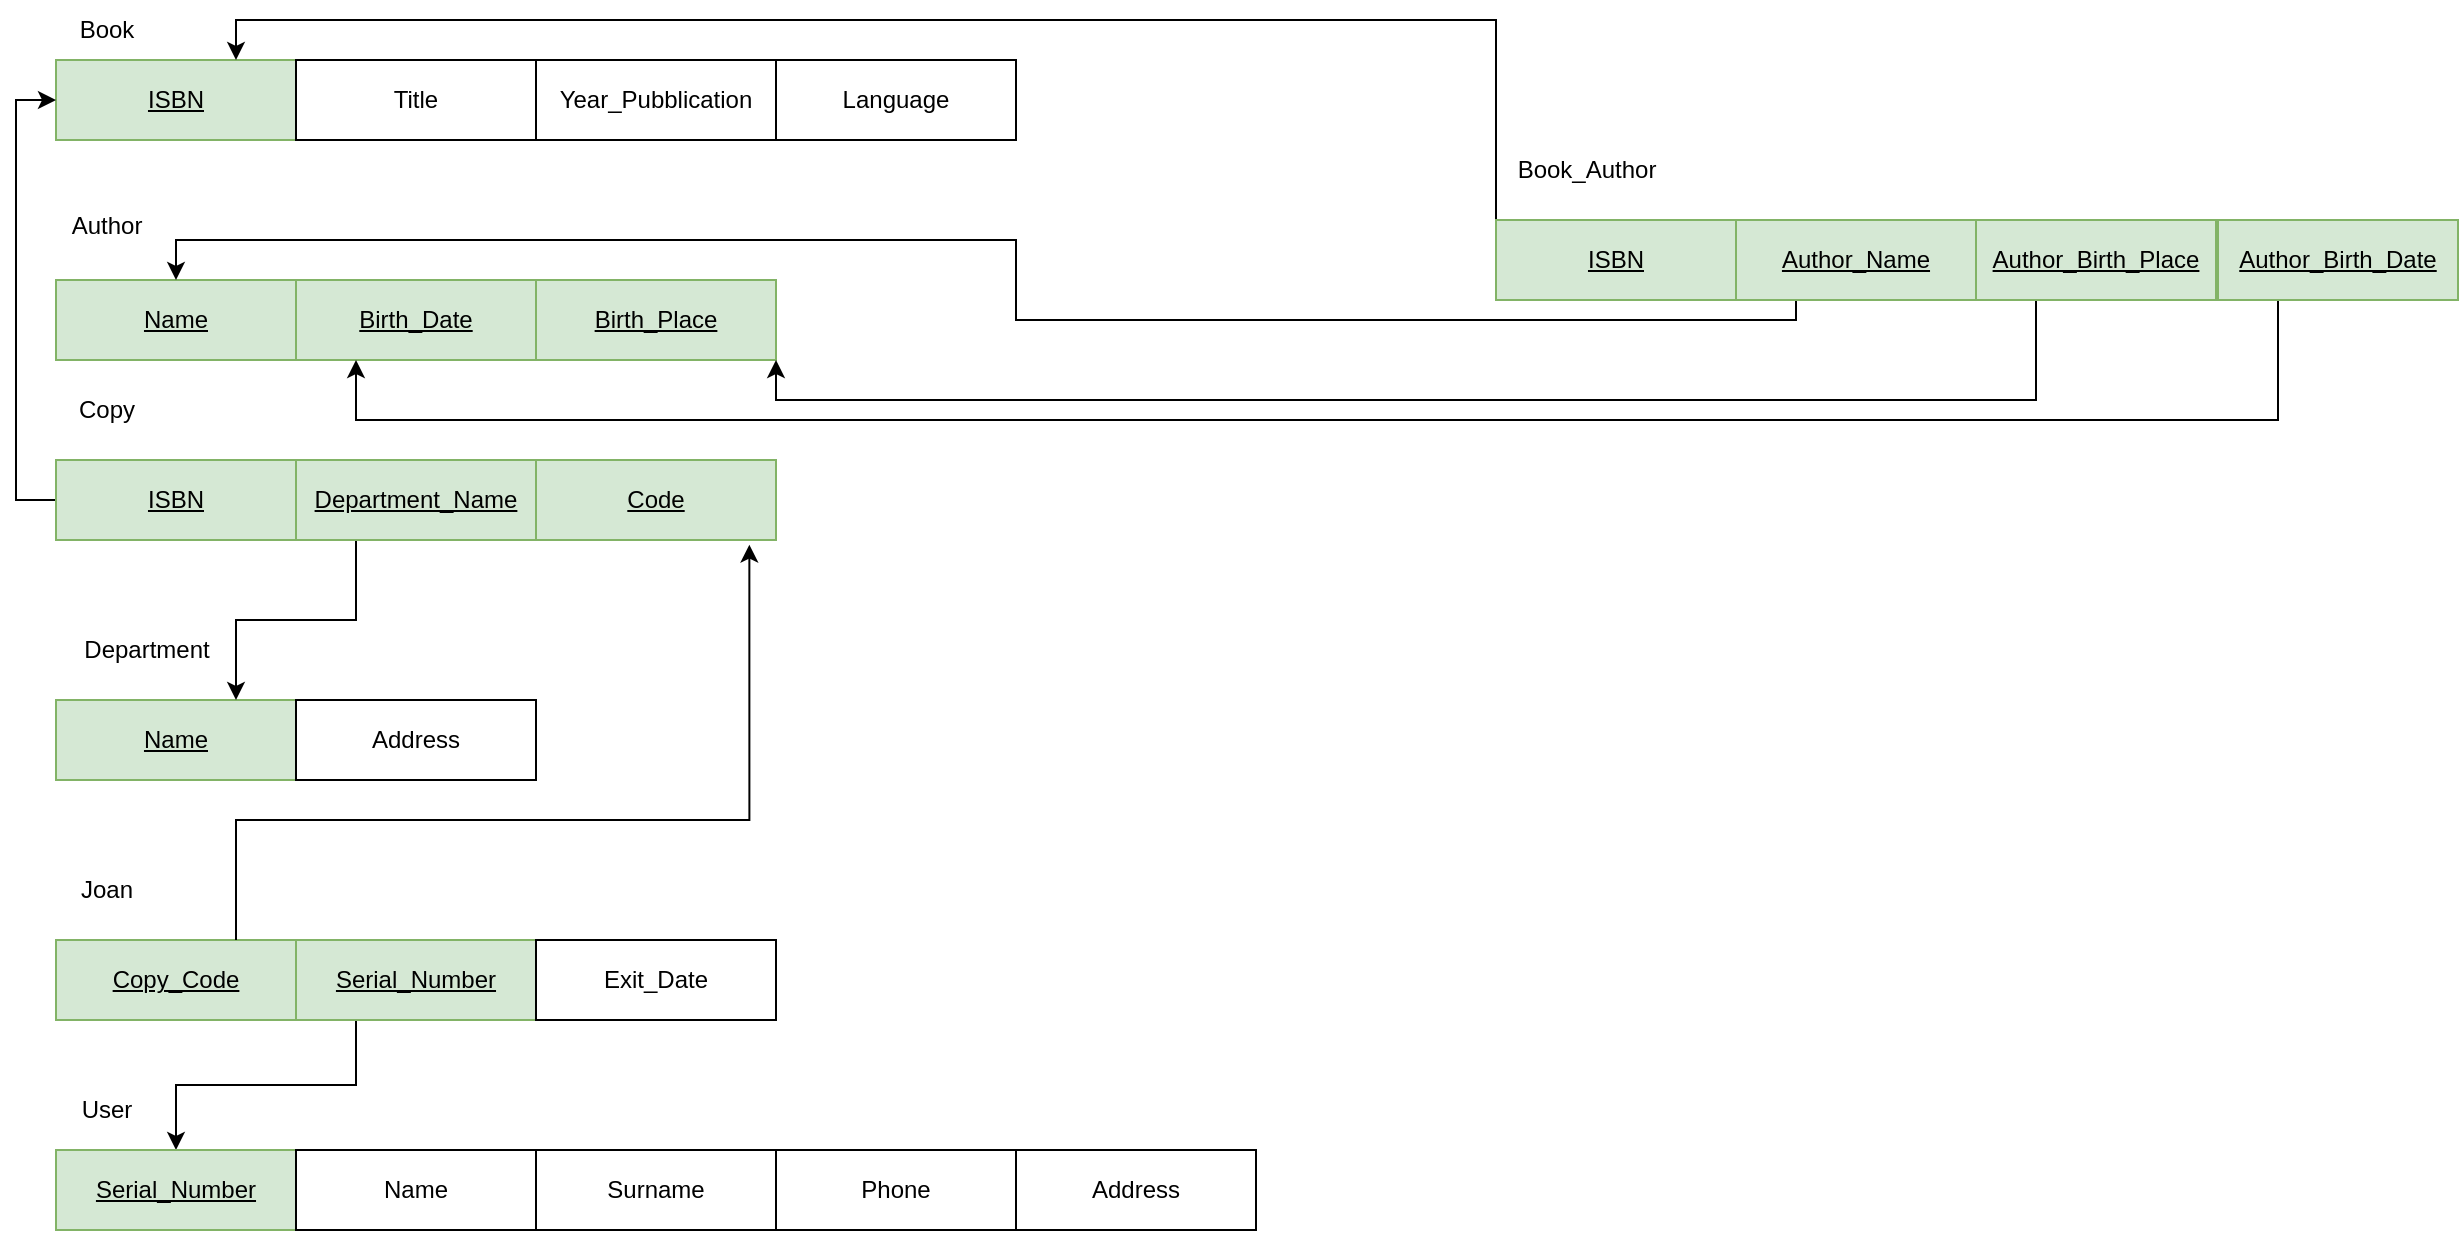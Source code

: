 <mxfile version="27.0.8">
  <diagram name="Pagina-1" id="HRyhuNbeyuIQyllLS6fY">
    <mxGraphModel grid="1" page="1" gridSize="10" guides="1" tooltips="1" connect="1" arrows="1" fold="1" pageScale="1" pageWidth="827" pageHeight="1169" math="0" shadow="0">
      <root>
        <mxCell id="0" />
        <mxCell id="1" parent="0" />
        <mxCell id="fyxhJUklmaxboCmO9rHA-1" value="&lt;u&gt;ISBN&lt;/u&gt;" style="rounded=0;whiteSpace=wrap;html=1;fillColor=#d5e8d4;strokeColor=#82b366;" vertex="1" parent="1">
          <mxGeometry x="40" y="40" width="120" height="40" as="geometry" />
        </mxCell>
        <mxCell id="fyxhJUklmaxboCmO9rHA-2" value="Book" style="text;html=1;align=center;verticalAlign=middle;resizable=0;points=[];autosize=1;strokeColor=none;fillColor=none;" vertex="1" parent="1">
          <mxGeometry x="40" y="10" width="50" height="30" as="geometry" />
        </mxCell>
        <mxCell id="fyxhJUklmaxboCmO9rHA-3" value="Title" style="rounded=0;whiteSpace=wrap;html=1;" vertex="1" parent="1">
          <mxGeometry x="160" y="40" width="120" height="40" as="geometry" />
        </mxCell>
        <mxCell id="fyxhJUklmaxboCmO9rHA-4" value="Year_Pubblication" style="rounded=0;whiteSpace=wrap;html=1;" vertex="1" parent="1">
          <mxGeometry x="280" y="40" width="120" height="40" as="geometry" />
        </mxCell>
        <mxCell id="fyxhJUklmaxboCmO9rHA-5" value="Language" style="rounded=0;whiteSpace=wrap;html=1;" vertex="1" parent="1">
          <mxGeometry x="400" y="40" width="120" height="40" as="geometry" />
        </mxCell>
        <mxCell id="fyxhJUklmaxboCmO9rHA-7" value="Author" style="text;html=1;align=center;verticalAlign=middle;resizable=0;points=[];autosize=1;strokeColor=none;fillColor=none;" vertex="1" parent="1">
          <mxGeometry x="35" y="108" width="60" height="30" as="geometry" />
        </mxCell>
        <mxCell id="fyxhJUklmaxboCmO9rHA-8" value="&lt;u&gt;Name&lt;/u&gt;" style="rounded=0;whiteSpace=wrap;html=1;fillColor=#d5e8d4;strokeColor=#82b366;" vertex="1" parent="1">
          <mxGeometry x="40" y="150" width="120" height="40" as="geometry" />
        </mxCell>
        <mxCell id="fyxhJUklmaxboCmO9rHA-9" value="&lt;u&gt;Birth_Date&lt;/u&gt;" style="rounded=0;whiteSpace=wrap;html=1;fillColor=#d5e8d4;strokeColor=#82b366;" vertex="1" parent="1">
          <mxGeometry x="160" y="150" width="120" height="40" as="geometry" />
        </mxCell>
        <mxCell id="fyxhJUklmaxboCmO9rHA-10" value="&lt;u&gt;Birth_Place&lt;/u&gt;" style="rounded=0;whiteSpace=wrap;html=1;fillColor=#d5e8d4;strokeColor=#82b366;" vertex="1" parent="1">
          <mxGeometry x="280" y="150" width="120" height="40" as="geometry" />
        </mxCell>
        <mxCell id="fyxhJUklmaxboCmO9rHA-11" value="Copy" style="text;html=1;align=center;verticalAlign=middle;resizable=0;points=[];autosize=1;strokeColor=none;fillColor=none;" vertex="1" parent="1">
          <mxGeometry x="40" y="200" width="50" height="30" as="geometry" />
        </mxCell>
        <mxCell id="fyxhJUklmaxboCmO9rHA-51" style="edgeStyle=orthogonalEdgeStyle;rounded=0;orthogonalLoop=1;jettySize=auto;html=1;exitX=0;exitY=0.5;exitDx=0;exitDy=0;entryX=0;entryY=0.5;entryDx=0;entryDy=0;" edge="1" parent="1" source="fyxhJUklmaxboCmO9rHA-12" target="fyxhJUklmaxboCmO9rHA-1">
          <mxGeometry relative="1" as="geometry" />
        </mxCell>
        <mxCell id="fyxhJUklmaxboCmO9rHA-12" value="&lt;u&gt;ISBN&lt;/u&gt;" style="rounded=0;whiteSpace=wrap;html=1;fillColor=#d5e8d4;strokeColor=#82b366;" vertex="1" parent="1">
          <mxGeometry x="40" y="240" width="120" height="40" as="geometry" />
        </mxCell>
        <mxCell id="fyxhJUklmaxboCmO9rHA-13" value="Department" style="text;html=1;align=center;verticalAlign=middle;resizable=0;points=[];autosize=1;strokeColor=none;fillColor=none;" vertex="1" parent="1">
          <mxGeometry x="40" y="320" width="90" height="30" as="geometry" />
        </mxCell>
        <mxCell id="fyxhJUklmaxboCmO9rHA-14" value="&lt;u&gt;Name&lt;/u&gt;" style="rounded=0;whiteSpace=wrap;html=1;fillColor=#d5e8d4;strokeColor=#82b366;" vertex="1" parent="1">
          <mxGeometry x="40" y="360" width="120" height="40" as="geometry" />
        </mxCell>
        <mxCell id="fyxhJUklmaxboCmO9rHA-15" value="Address" style="rounded=0;whiteSpace=wrap;html=1;" vertex="1" parent="1">
          <mxGeometry x="160" y="360" width="120" height="40" as="geometry" />
        </mxCell>
        <mxCell id="fyxhJUklmaxboCmO9rHA-16" value="Joan" style="text;html=1;align=center;verticalAlign=middle;resizable=0;points=[];autosize=1;strokeColor=none;fillColor=none;" vertex="1" parent="1">
          <mxGeometry x="40" y="440" width="50" height="30" as="geometry" />
        </mxCell>
        <mxCell id="fyxhJUklmaxboCmO9rHA-17" value="&lt;u&gt;Copy_Code&lt;/u&gt;" style="rounded=0;whiteSpace=wrap;html=1;fillColor=#d5e8d4;strokeColor=#82b366;" vertex="1" parent="1">
          <mxGeometry x="40" y="480" width="120" height="40" as="geometry" />
        </mxCell>
        <mxCell id="fyxhJUklmaxboCmO9rHA-52" style="edgeStyle=orthogonalEdgeStyle;rounded=0;orthogonalLoop=1;jettySize=auto;html=1;exitX=0.25;exitY=1;exitDx=0;exitDy=0;" edge="1" parent="1" source="fyxhJUklmaxboCmO9rHA-18" target="fyxhJUklmaxboCmO9rHA-22">
          <mxGeometry relative="1" as="geometry" />
        </mxCell>
        <mxCell id="fyxhJUklmaxboCmO9rHA-18" value="&lt;u&gt;Serial_Number&lt;/u&gt;" style="rounded=0;whiteSpace=wrap;html=1;fillColor=#d5e8d4;strokeColor=#82b366;" vertex="1" parent="1">
          <mxGeometry x="160" y="480" width="120" height="40" as="geometry" />
        </mxCell>
        <mxCell id="fyxhJUklmaxboCmO9rHA-20" value="Exit_Date" style="rounded=0;whiteSpace=wrap;html=1;" vertex="1" parent="1">
          <mxGeometry x="280" y="480" width="120" height="40" as="geometry" />
        </mxCell>
        <mxCell id="fyxhJUklmaxboCmO9rHA-21" value="User" style="text;html=1;align=center;verticalAlign=middle;resizable=0;points=[];autosize=1;strokeColor=none;fillColor=none;" vertex="1" parent="1">
          <mxGeometry x="40" y="550" width="50" height="30" as="geometry" />
        </mxCell>
        <mxCell id="fyxhJUklmaxboCmO9rHA-22" value="&lt;u&gt;Serial_Number&lt;/u&gt;" style="rounded=0;whiteSpace=wrap;html=1;fillColor=#d5e8d4;strokeColor=#82b366;" vertex="1" parent="1">
          <mxGeometry x="40" y="585" width="120" height="40" as="geometry" />
        </mxCell>
        <mxCell id="fyxhJUklmaxboCmO9rHA-23" value="Name" style="rounded=0;whiteSpace=wrap;html=1;" vertex="1" parent="1">
          <mxGeometry x="160" y="585" width="120" height="40" as="geometry" />
        </mxCell>
        <mxCell id="fyxhJUklmaxboCmO9rHA-24" value="Surname" style="rounded=0;whiteSpace=wrap;html=1;" vertex="1" parent="1">
          <mxGeometry x="280" y="585" width="120" height="40" as="geometry" />
        </mxCell>
        <mxCell id="fyxhJUklmaxboCmO9rHA-25" value="Phone" style="rounded=0;whiteSpace=wrap;html=1;" vertex="1" parent="1">
          <mxGeometry x="400" y="585" width="120" height="40" as="geometry" />
        </mxCell>
        <mxCell id="fyxhJUklmaxboCmO9rHA-26" value="Address" style="rounded=0;whiteSpace=wrap;html=1;" vertex="1" parent="1">
          <mxGeometry x="520" y="585" width="120" height="40" as="geometry" />
        </mxCell>
        <mxCell id="fyxhJUklmaxboCmO9rHA-31" value="Book_Author" style="text;html=1;align=center;verticalAlign=middle;resizable=0;points=[];autosize=1;strokeColor=none;fillColor=none;" vertex="1" parent="1">
          <mxGeometry x="760" y="80" width="90" height="30" as="geometry" />
        </mxCell>
        <mxCell id="fyxhJUklmaxboCmO9rHA-37" style="edgeStyle=orthogonalEdgeStyle;rounded=0;orthogonalLoop=1;jettySize=auto;html=1;exitX=0;exitY=0;exitDx=0;exitDy=0;entryX=0.75;entryY=0;entryDx=0;entryDy=0;" edge="1" parent="1" source="fyxhJUklmaxboCmO9rHA-32" target="fyxhJUklmaxboCmO9rHA-1">
          <mxGeometry relative="1" as="geometry" />
        </mxCell>
        <mxCell id="fyxhJUklmaxboCmO9rHA-32" value="&lt;u&gt;ISBN&lt;/u&gt;" style="rounded=0;whiteSpace=wrap;html=1;fillColor=#d5e8d4;strokeColor=#82b366;" vertex="1" parent="1">
          <mxGeometry x="760" y="120" width="120" height="40" as="geometry" />
        </mxCell>
        <mxCell id="fyxhJUklmaxboCmO9rHA-38" style="edgeStyle=orthogonalEdgeStyle;rounded=0;orthogonalLoop=1;jettySize=auto;html=1;exitX=0.25;exitY=1;exitDx=0;exitDy=0;entryX=0.5;entryY=0;entryDx=0;entryDy=0;" edge="1" parent="1" source="fyxhJUklmaxboCmO9rHA-34" target="fyxhJUklmaxboCmO9rHA-8">
          <mxGeometry relative="1" as="geometry">
            <Array as="points">
              <mxPoint x="910" y="170" />
              <mxPoint x="520" y="170" />
              <mxPoint x="520" y="130" />
              <mxPoint x="100" y="130" />
            </Array>
          </mxGeometry>
        </mxCell>
        <mxCell id="fyxhJUklmaxboCmO9rHA-34" value="&lt;u&gt;Author_Name&lt;/u&gt;" style="rounded=0;whiteSpace=wrap;html=1;fillColor=#d5e8d4;strokeColor=#82b366;" vertex="1" parent="1">
          <mxGeometry x="880" y="120" width="120" height="40" as="geometry" />
        </mxCell>
        <mxCell id="fyxhJUklmaxboCmO9rHA-43" style="edgeStyle=orthogonalEdgeStyle;rounded=0;orthogonalLoop=1;jettySize=auto;html=1;exitX=0.25;exitY=1;exitDx=0;exitDy=0;entryX=1;entryY=1;entryDx=0;entryDy=0;" edge="1" parent="1" source="fyxhJUklmaxboCmO9rHA-35" target="fyxhJUklmaxboCmO9rHA-10">
          <mxGeometry relative="1" as="geometry" />
        </mxCell>
        <mxCell id="fyxhJUklmaxboCmO9rHA-35" value="&lt;u&gt;Author_Birth_Place&lt;/u&gt;" style="rounded=0;whiteSpace=wrap;html=1;fillColor=#d5e8d4;strokeColor=#82b366;" vertex="1" parent="1">
          <mxGeometry x="1000" y="120" width="120" height="40" as="geometry" />
        </mxCell>
        <mxCell id="fyxhJUklmaxboCmO9rHA-44" style="edgeStyle=orthogonalEdgeStyle;rounded=0;orthogonalLoop=1;jettySize=auto;html=1;exitX=0.25;exitY=1;exitDx=0;exitDy=0;entryX=0.25;entryY=1;entryDx=0;entryDy=0;" edge="1" parent="1" source="fyxhJUklmaxboCmO9rHA-36" target="fyxhJUklmaxboCmO9rHA-9">
          <mxGeometry relative="1" as="geometry">
            <Array as="points">
              <mxPoint x="1151" y="220" />
              <mxPoint x="190" y="220" />
            </Array>
          </mxGeometry>
        </mxCell>
        <mxCell id="fyxhJUklmaxboCmO9rHA-36" value="&lt;u&gt;Author_Birth_Date&lt;/u&gt;" style="rounded=0;whiteSpace=wrap;html=1;fillColor=#d5e8d4;strokeColor=#82b366;" vertex="1" parent="1">
          <mxGeometry x="1121" y="120" width="120" height="40" as="geometry" />
        </mxCell>
        <mxCell id="fyxhJUklmaxboCmO9rHA-48" style="edgeStyle=orthogonalEdgeStyle;rounded=0;orthogonalLoop=1;jettySize=auto;html=1;exitX=0.25;exitY=1;exitDx=0;exitDy=0;entryX=0.75;entryY=0;entryDx=0;entryDy=0;" edge="1" parent="1" source="fyxhJUklmaxboCmO9rHA-46" target="fyxhJUklmaxboCmO9rHA-14">
          <mxGeometry relative="1" as="geometry" />
        </mxCell>
        <mxCell id="fyxhJUklmaxboCmO9rHA-46" value="&lt;u&gt;Department_Name&lt;/u&gt;" style="rounded=0;whiteSpace=wrap;html=1;fillColor=#d5e8d4;strokeColor=#82b366;" vertex="1" parent="1">
          <mxGeometry x="160" y="240" width="120" height="40" as="geometry" />
        </mxCell>
        <mxCell id="fyxhJUklmaxboCmO9rHA-47" value="&lt;u&gt;Code&lt;/u&gt;" style="rounded=0;whiteSpace=wrap;html=1;fillColor=#d5e8d4;strokeColor=#82b366;" vertex="1" parent="1">
          <mxGeometry x="280" y="240" width="120" height="40" as="geometry" />
        </mxCell>
        <mxCell id="fyxhJUklmaxboCmO9rHA-50" style="edgeStyle=orthogonalEdgeStyle;rounded=0;orthogonalLoop=1;jettySize=auto;html=1;exitX=0.75;exitY=0;exitDx=0;exitDy=0;entryX=0.889;entryY=1.058;entryDx=0;entryDy=0;entryPerimeter=0;" edge="1" parent="1" source="fyxhJUklmaxboCmO9rHA-17" target="fyxhJUklmaxboCmO9rHA-47">
          <mxGeometry relative="1" as="geometry">
            <Array as="points">
              <mxPoint x="130" y="420" />
              <mxPoint x="387" y="420" />
            </Array>
          </mxGeometry>
        </mxCell>
      </root>
    </mxGraphModel>
  </diagram>
</mxfile>
